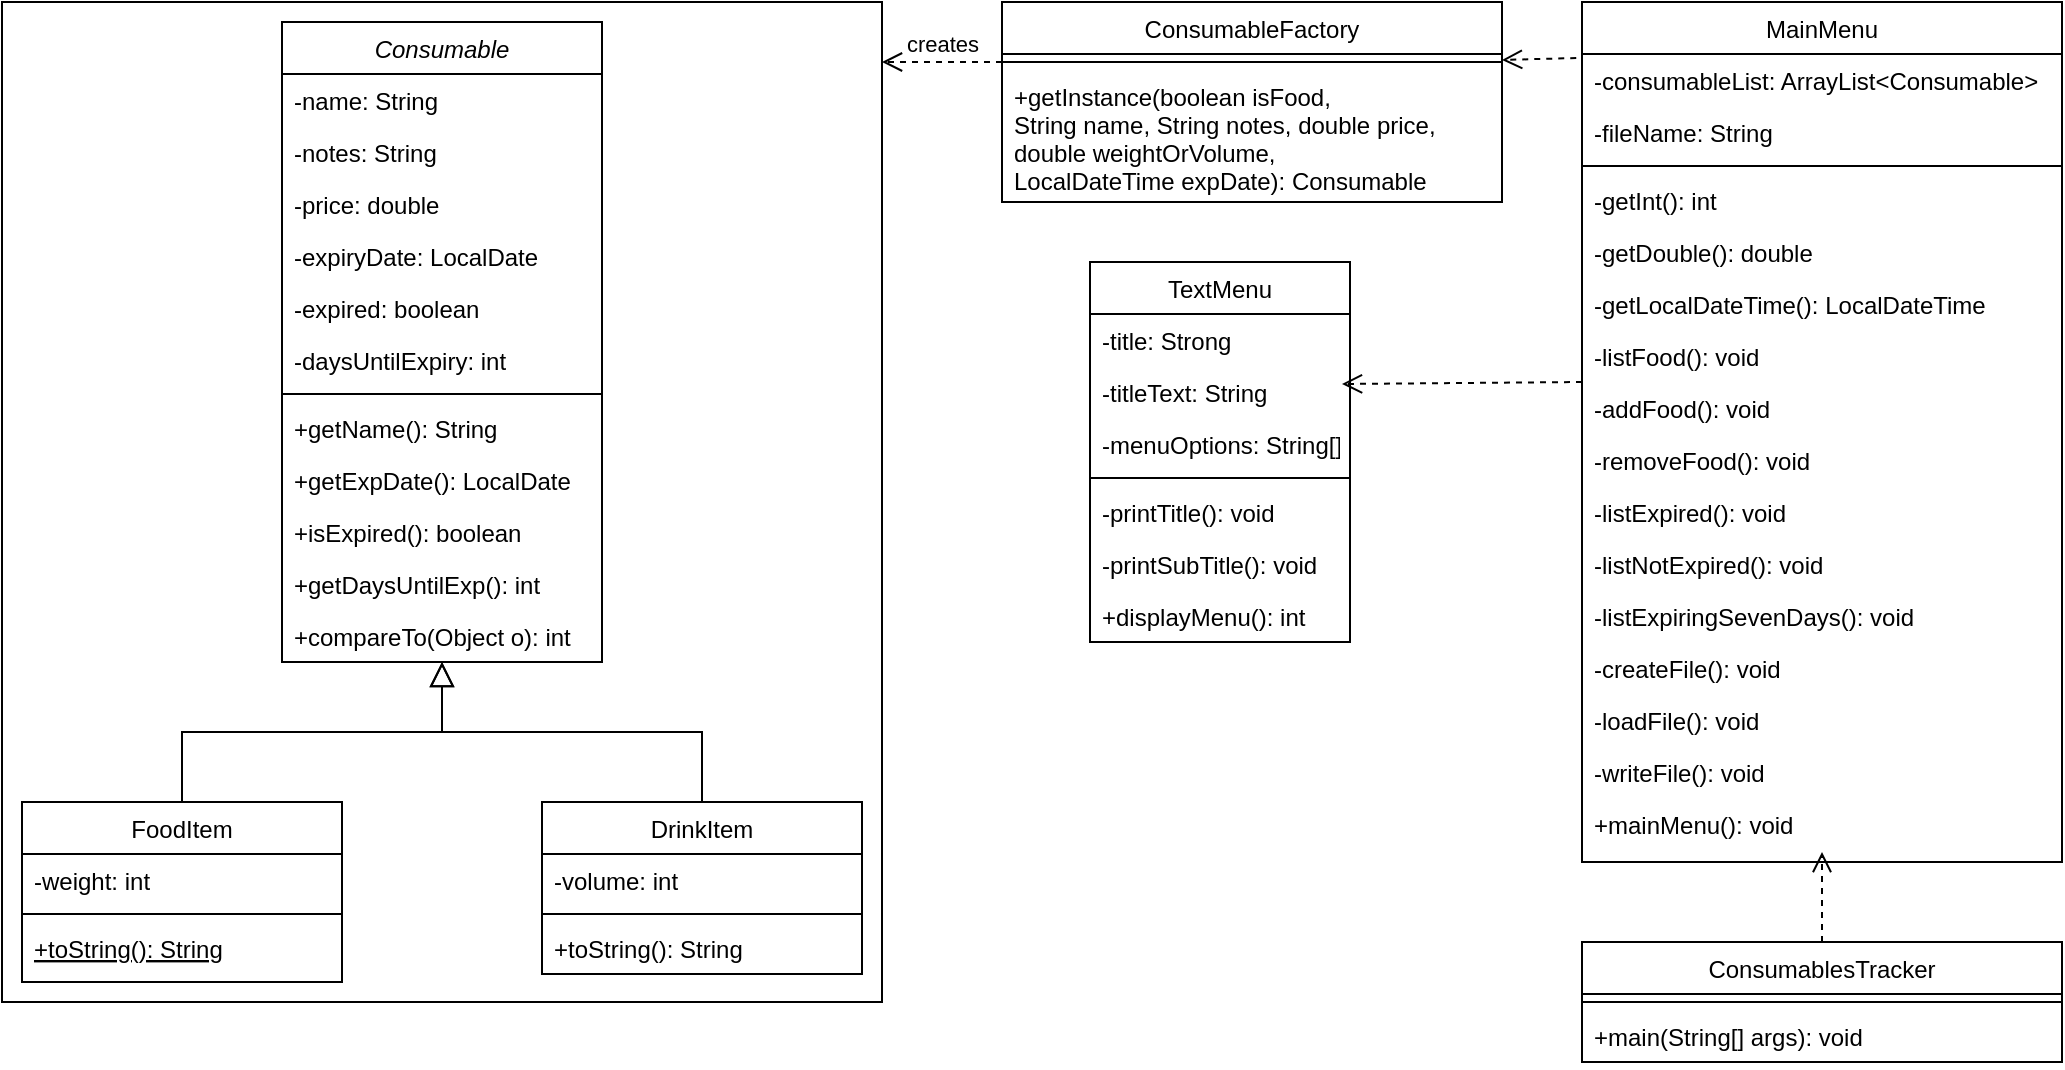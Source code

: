 <mxfile version="15.5.4" type="device"><diagram id="C5RBs43oDa-KdzZeNtuy" name="Page-1"><mxGraphModel dx="1422" dy="762" grid="1" gridSize="10" guides="1" tooltips="1" connect="1" arrows="1" fold="1" page="1" pageScale="1" pageWidth="827" pageHeight="1169" math="0" shadow="0"><root><mxCell id="WIyWlLk6GJQsqaUBKTNV-0"/><mxCell id="WIyWlLk6GJQsqaUBKTNV-1" parent="WIyWlLk6GJQsqaUBKTNV-0"/><mxCell id="E4BiFdSbwuB2MvGpBLsw-15" value="" style="rounded=0;whiteSpace=wrap;html=1;" parent="WIyWlLk6GJQsqaUBKTNV-1" vertex="1"><mxGeometry x="10" y="10" width="440" height="500" as="geometry"/></mxCell><mxCell id="zkfFHV4jXpPFQw0GAbJ--0" value="Consumable" style="swimlane;fontStyle=2;align=center;verticalAlign=top;childLayout=stackLayout;horizontal=1;startSize=26;horizontalStack=0;resizeParent=1;resizeLast=0;collapsible=1;marginBottom=0;rounded=0;shadow=0;strokeWidth=1;" parent="WIyWlLk6GJQsqaUBKTNV-1" vertex="1"><mxGeometry x="150" y="20" width="160" height="320" as="geometry"><mxRectangle x="220" y="120" width="160" height="26" as="alternateBounds"/></mxGeometry></mxCell><mxCell id="E4BiFdSbwuB2MvGpBLsw-1" value="-name: String" style="text;align=left;verticalAlign=top;spacingLeft=4;spacingRight=4;overflow=hidden;rotatable=0;points=[[0,0.5],[1,0.5]];portConstraint=eastwest;" parent="zkfFHV4jXpPFQw0GAbJ--0" vertex="1"><mxGeometry y="26" width="160" height="26" as="geometry"/></mxCell><mxCell id="E4BiFdSbwuB2MvGpBLsw-0" value="-notes: String" style="text;align=left;verticalAlign=top;spacingLeft=4;spacingRight=4;overflow=hidden;rotatable=0;points=[[0,0.5],[1,0.5]];portConstraint=eastwest;" parent="zkfFHV4jXpPFQw0GAbJ--0" vertex="1"><mxGeometry y="52" width="160" height="26" as="geometry"/></mxCell><mxCell id="zkfFHV4jXpPFQw0GAbJ--1" value="-price: double" style="text;align=left;verticalAlign=top;spacingLeft=4;spacingRight=4;overflow=hidden;rotatable=0;points=[[0,0.5],[1,0.5]];portConstraint=eastwest;" parent="zkfFHV4jXpPFQw0GAbJ--0" vertex="1"><mxGeometry y="78" width="160" height="26" as="geometry"/></mxCell><mxCell id="zkfFHV4jXpPFQw0GAbJ--2" value="-expiryDate: LocalDate" style="text;align=left;verticalAlign=top;spacingLeft=4;spacingRight=4;overflow=hidden;rotatable=0;points=[[0,0.5],[1,0.5]];portConstraint=eastwest;rounded=0;shadow=0;html=0;" parent="zkfFHV4jXpPFQw0GAbJ--0" vertex="1"><mxGeometry y="104" width="160" height="26" as="geometry"/></mxCell><mxCell id="zkfFHV4jXpPFQw0GAbJ--3" value="-expired: boolean" style="text;align=left;verticalAlign=top;spacingLeft=4;spacingRight=4;overflow=hidden;rotatable=0;points=[[0,0.5],[1,0.5]];portConstraint=eastwest;rounded=0;shadow=0;html=0;" parent="zkfFHV4jXpPFQw0GAbJ--0" vertex="1"><mxGeometry y="130" width="160" height="26" as="geometry"/></mxCell><mxCell id="E4BiFdSbwuB2MvGpBLsw-2" value="-daysUntilExpiry: int" style="text;align=left;verticalAlign=top;spacingLeft=4;spacingRight=4;overflow=hidden;rotatable=0;points=[[0,0.5],[1,0.5]];portConstraint=eastwest;rounded=0;shadow=0;html=0;" parent="zkfFHV4jXpPFQw0GAbJ--0" vertex="1"><mxGeometry y="156" width="160" height="26" as="geometry"/></mxCell><mxCell id="zkfFHV4jXpPFQw0GAbJ--4" value="" style="line;html=1;strokeWidth=1;align=left;verticalAlign=middle;spacingTop=-1;spacingLeft=3;spacingRight=3;rotatable=0;labelPosition=right;points=[];portConstraint=eastwest;" parent="zkfFHV4jXpPFQw0GAbJ--0" vertex="1"><mxGeometry y="182" width="160" height="8" as="geometry"/></mxCell><mxCell id="zkfFHV4jXpPFQw0GAbJ--5" value="+getName(): String" style="text;align=left;verticalAlign=top;spacingLeft=4;spacingRight=4;overflow=hidden;rotatable=0;points=[[0,0.5],[1,0.5]];portConstraint=eastwest;" parent="zkfFHV4jXpPFQw0GAbJ--0" vertex="1"><mxGeometry y="190" width="160" height="26" as="geometry"/></mxCell><mxCell id="E4BiFdSbwuB2MvGpBLsw-5" value="+getExpDate(): LocalDate" style="text;align=left;verticalAlign=top;spacingLeft=4;spacingRight=4;overflow=hidden;rotatable=0;points=[[0,0.5],[1,0.5]];portConstraint=eastwest;" parent="zkfFHV4jXpPFQw0GAbJ--0" vertex="1"><mxGeometry y="216" width="160" height="26" as="geometry"/></mxCell><mxCell id="E4BiFdSbwuB2MvGpBLsw-6" value="+isExpired(): boolean" style="text;align=left;verticalAlign=top;spacingLeft=4;spacingRight=4;overflow=hidden;rotatable=0;points=[[0,0.5],[1,0.5]];portConstraint=eastwest;" parent="zkfFHV4jXpPFQw0GAbJ--0" vertex="1"><mxGeometry y="242" width="160" height="26" as="geometry"/></mxCell><mxCell id="E4BiFdSbwuB2MvGpBLsw-7" value="+getDaysUntilExp(): int" style="text;align=left;verticalAlign=top;spacingLeft=4;spacingRight=4;overflow=hidden;rotatable=0;points=[[0,0.5],[1,0.5]];portConstraint=eastwest;" parent="zkfFHV4jXpPFQw0GAbJ--0" vertex="1"><mxGeometry y="268" width="160" height="26" as="geometry"/></mxCell><mxCell id="IgpI6JikeYY1Sd0B-Sw1-7" value="+compareTo(Object o): int" style="text;align=left;verticalAlign=top;spacingLeft=4;spacingRight=4;overflow=hidden;rotatable=0;points=[[0,0.5],[1,0.5]];portConstraint=eastwest;" vertex="1" parent="zkfFHV4jXpPFQw0GAbJ--0"><mxGeometry y="294" width="160" height="26" as="geometry"/></mxCell><mxCell id="zkfFHV4jXpPFQw0GAbJ--6" value="FoodItem" style="swimlane;fontStyle=0;align=center;verticalAlign=top;childLayout=stackLayout;horizontal=1;startSize=26;horizontalStack=0;resizeParent=1;resizeLast=0;collapsible=1;marginBottom=0;rounded=0;shadow=0;strokeWidth=1;" parent="WIyWlLk6GJQsqaUBKTNV-1" vertex="1"><mxGeometry x="20" y="410" width="160" height="90" as="geometry"><mxRectangle x="130" y="380" width="160" height="26" as="alternateBounds"/></mxGeometry></mxCell><mxCell id="zkfFHV4jXpPFQw0GAbJ--7" value="-weight: int" style="text;align=left;verticalAlign=top;spacingLeft=4;spacingRight=4;overflow=hidden;rotatable=0;points=[[0,0.5],[1,0.5]];portConstraint=eastwest;" parent="zkfFHV4jXpPFQw0GAbJ--6" vertex="1"><mxGeometry y="26" width="160" height="26" as="geometry"/></mxCell><mxCell id="zkfFHV4jXpPFQw0GAbJ--9" value="" style="line;html=1;strokeWidth=1;align=left;verticalAlign=middle;spacingTop=-1;spacingLeft=3;spacingRight=3;rotatable=0;labelPosition=right;points=[];portConstraint=eastwest;" parent="zkfFHV4jXpPFQw0GAbJ--6" vertex="1"><mxGeometry y="52" width="160" height="8" as="geometry"/></mxCell><mxCell id="zkfFHV4jXpPFQw0GAbJ--10" value="+toString(): String" style="text;align=left;verticalAlign=top;spacingLeft=4;spacingRight=4;overflow=hidden;rotatable=0;points=[[0,0.5],[1,0.5]];portConstraint=eastwest;fontStyle=4" parent="zkfFHV4jXpPFQw0GAbJ--6" vertex="1"><mxGeometry y="60" width="160" height="26" as="geometry"/></mxCell><mxCell id="zkfFHV4jXpPFQw0GAbJ--12" value="" style="endArrow=block;endSize=10;endFill=0;shadow=0;strokeWidth=1;rounded=0;edgeStyle=elbowEdgeStyle;elbow=vertical;" parent="WIyWlLk6GJQsqaUBKTNV-1" source="zkfFHV4jXpPFQw0GAbJ--6" target="zkfFHV4jXpPFQw0GAbJ--0" edge="1"><mxGeometry width="160" relative="1" as="geometry"><mxPoint x="130" y="123" as="sourcePoint"/><mxPoint x="130" y="123" as="targetPoint"/></mxGeometry></mxCell><mxCell id="zkfFHV4jXpPFQw0GAbJ--13" value="DrinkItem" style="swimlane;fontStyle=0;align=center;verticalAlign=top;childLayout=stackLayout;horizontal=1;startSize=26;horizontalStack=0;resizeParent=1;resizeLast=0;collapsible=1;marginBottom=0;rounded=0;shadow=0;strokeWidth=1;" parent="WIyWlLk6GJQsqaUBKTNV-1" vertex="1"><mxGeometry x="280" y="410" width="160" height="86" as="geometry"><mxRectangle x="340" y="380" width="170" height="26" as="alternateBounds"/></mxGeometry></mxCell><mxCell id="zkfFHV4jXpPFQw0GAbJ--14" value="-volume: int" style="text;align=left;verticalAlign=top;spacingLeft=4;spacingRight=4;overflow=hidden;rotatable=0;points=[[0,0.5],[1,0.5]];portConstraint=eastwest;" parent="zkfFHV4jXpPFQw0GAbJ--13" vertex="1"><mxGeometry y="26" width="160" height="26" as="geometry"/></mxCell><mxCell id="zkfFHV4jXpPFQw0GAbJ--15" value="" style="line;html=1;strokeWidth=1;align=left;verticalAlign=middle;spacingTop=-1;spacingLeft=3;spacingRight=3;rotatable=0;labelPosition=right;points=[];portConstraint=eastwest;" parent="zkfFHV4jXpPFQw0GAbJ--13" vertex="1"><mxGeometry y="52" width="160" height="8" as="geometry"/></mxCell><mxCell id="E4BiFdSbwuB2MvGpBLsw-9" value="+toString(): String" style="text;align=left;verticalAlign=top;spacingLeft=4;spacingRight=4;overflow=hidden;rotatable=0;points=[[0,0.5],[1,0.5]];portConstraint=eastwest;" parent="zkfFHV4jXpPFQw0GAbJ--13" vertex="1"><mxGeometry y="60" width="160" height="26" as="geometry"/></mxCell><mxCell id="zkfFHV4jXpPFQw0GAbJ--16" value="" style="endArrow=block;endSize=10;endFill=0;shadow=0;strokeWidth=1;rounded=0;edgeStyle=elbowEdgeStyle;elbow=vertical;" parent="WIyWlLk6GJQsqaUBKTNV-1" source="zkfFHV4jXpPFQw0GAbJ--13" target="zkfFHV4jXpPFQw0GAbJ--0" edge="1"><mxGeometry width="160" relative="1" as="geometry"><mxPoint x="140" y="293" as="sourcePoint"/><mxPoint x="240" y="191" as="targetPoint"/></mxGeometry></mxCell><mxCell id="zkfFHV4jXpPFQw0GAbJ--17" value="TextMenu" style="swimlane;fontStyle=0;align=center;verticalAlign=top;childLayout=stackLayout;horizontal=1;startSize=26;horizontalStack=0;resizeParent=1;resizeLast=0;collapsible=1;marginBottom=0;rounded=0;shadow=0;strokeWidth=1;" parent="WIyWlLk6GJQsqaUBKTNV-1" vertex="1"><mxGeometry x="554" y="140" width="130" height="190" as="geometry"><mxRectangle x="550" y="140" width="160" height="26" as="alternateBounds"/></mxGeometry></mxCell><mxCell id="zkfFHV4jXpPFQw0GAbJ--19" value="-title: Strong" style="text;align=left;verticalAlign=top;spacingLeft=4;spacingRight=4;overflow=hidden;rotatable=0;points=[[0,0.5],[1,0.5]];portConstraint=eastwest;rounded=0;shadow=0;html=0;" parent="zkfFHV4jXpPFQw0GAbJ--17" vertex="1"><mxGeometry y="26" width="130" height="26" as="geometry"/></mxCell><mxCell id="zkfFHV4jXpPFQw0GAbJ--18" value="-titleText: String" style="text;align=left;verticalAlign=top;spacingLeft=4;spacingRight=4;overflow=hidden;rotatable=0;points=[[0,0.5],[1,0.5]];portConstraint=eastwest;" parent="zkfFHV4jXpPFQw0GAbJ--17" vertex="1"><mxGeometry y="52" width="130" height="26" as="geometry"/></mxCell><mxCell id="IgpI6JikeYY1Sd0B-Sw1-14" value="-menuOptions: String[]" style="text;align=left;verticalAlign=top;spacingLeft=4;spacingRight=4;overflow=hidden;rotatable=0;points=[[0,0.5],[1,0.5]];portConstraint=eastwest;rounded=0;shadow=0;html=0;" vertex="1" parent="zkfFHV4jXpPFQw0GAbJ--17"><mxGeometry y="78" width="130" height="26" as="geometry"/></mxCell><mxCell id="zkfFHV4jXpPFQw0GAbJ--23" value="" style="line;html=1;strokeWidth=1;align=left;verticalAlign=middle;spacingTop=-1;spacingLeft=3;spacingRight=3;rotatable=0;labelPosition=right;points=[];portConstraint=eastwest;" parent="zkfFHV4jXpPFQw0GAbJ--17" vertex="1"><mxGeometry y="104" width="130" height="8" as="geometry"/></mxCell><mxCell id="zkfFHV4jXpPFQw0GAbJ--24" value="-printTitle(): void" style="text;align=left;verticalAlign=top;spacingLeft=4;spacingRight=4;overflow=hidden;rotatable=0;points=[[0,0.5],[1,0.5]];portConstraint=eastwest;" parent="zkfFHV4jXpPFQw0GAbJ--17" vertex="1"><mxGeometry y="112" width="130" height="26" as="geometry"/></mxCell><mxCell id="IgpI6JikeYY1Sd0B-Sw1-16" value="-printSubTitle(): void" style="text;align=left;verticalAlign=top;spacingLeft=4;spacingRight=4;overflow=hidden;rotatable=0;points=[[0,0.5],[1,0.5]];portConstraint=eastwest;" vertex="1" parent="zkfFHV4jXpPFQw0GAbJ--17"><mxGeometry y="138" width="130" height="26" as="geometry"/></mxCell><mxCell id="zkfFHV4jXpPFQw0GAbJ--25" value="+displayMenu(): int" style="text;align=left;verticalAlign=top;spacingLeft=4;spacingRight=4;overflow=hidden;rotatable=0;points=[[0,0.5],[1,0.5]];portConstraint=eastwest;" parent="zkfFHV4jXpPFQw0GAbJ--17" vertex="1"><mxGeometry y="164" width="130" height="26" as="geometry"/></mxCell><mxCell id="E4BiFdSbwuB2MvGpBLsw-11" value="ConsumableFactory" style="swimlane;fontStyle=0;align=center;verticalAlign=top;childLayout=stackLayout;horizontal=1;startSize=26;horizontalStack=0;resizeParent=1;resizeLast=0;collapsible=1;marginBottom=0;rounded=0;shadow=0;strokeWidth=1;" parent="WIyWlLk6GJQsqaUBKTNV-1" vertex="1"><mxGeometry x="510" y="10" width="250" height="100" as="geometry"><mxRectangle x="340" y="380" width="170" height="26" as="alternateBounds"/></mxGeometry></mxCell><mxCell id="E4BiFdSbwuB2MvGpBLsw-13" value="" style="line;html=1;strokeWidth=1;align=left;verticalAlign=middle;spacingTop=-1;spacingLeft=3;spacingRight=3;rotatable=0;labelPosition=right;points=[];portConstraint=eastwest;" parent="E4BiFdSbwuB2MvGpBLsw-11" vertex="1"><mxGeometry y="26" width="250" height="8" as="geometry"/></mxCell><mxCell id="E4BiFdSbwuB2MvGpBLsw-14" value="+getInstance(boolean isFood,&#10;String name, String notes, double price, &#10;double weightOrVolume,&#10;LocalDateTime expDate): Consumable" style="text;align=left;verticalAlign=top;spacingLeft=4;spacingRight=4;overflow=hidden;rotatable=0;points=[[0,0.5],[1,0.5]];portConstraint=eastwest;" parent="E4BiFdSbwuB2MvGpBLsw-11" vertex="1"><mxGeometry y="34" width="250" height="66" as="geometry"/></mxCell><mxCell id="E4BiFdSbwuB2MvGpBLsw-23" value="creates" style="html=1;verticalAlign=bottom;endArrow=open;dashed=1;endSize=8;rounded=0;exitX=0;exitY=0.5;exitDx=0;exitDy=0;exitPerimeter=0;" parent="WIyWlLk6GJQsqaUBKTNV-1" source="E4BiFdSbwuB2MvGpBLsw-13" edge="1"><mxGeometry relative="1" as="geometry"><mxPoint x="324" y="560" as="sourcePoint"/><mxPoint x="450" y="40" as="targetPoint"/></mxGeometry></mxCell><mxCell id="E4BiFdSbwuB2MvGpBLsw-24" value="MainMenu" style="swimlane;fontStyle=0;align=center;verticalAlign=top;childLayout=stackLayout;horizontal=1;startSize=26;horizontalStack=0;resizeParent=1;resizeLast=0;collapsible=1;marginBottom=0;rounded=0;shadow=0;strokeWidth=1;" parent="WIyWlLk6GJQsqaUBKTNV-1" vertex="1"><mxGeometry x="800" y="10" width="240" height="430" as="geometry"><mxRectangle x="550" y="140" width="160" height="26" as="alternateBounds"/></mxGeometry></mxCell><mxCell id="E4BiFdSbwuB2MvGpBLsw-26" value="-consumableList: ArrayList&lt;Consumable&gt;" style="text;align=left;verticalAlign=top;spacingLeft=4;spacingRight=4;overflow=hidden;rotatable=0;points=[[0,0.5],[1,0.5]];portConstraint=eastwest;rounded=0;shadow=0;html=0;" parent="E4BiFdSbwuB2MvGpBLsw-24" vertex="1"><mxGeometry y="26" width="240" height="26" as="geometry"/></mxCell><mxCell id="IgpI6JikeYY1Sd0B-Sw1-2" value="-fileName: String" style="text;align=left;verticalAlign=top;spacingLeft=4;spacingRight=4;overflow=hidden;rotatable=0;points=[[0,0.5],[1,0.5]];portConstraint=eastwest;rounded=0;shadow=0;html=0;" vertex="1" parent="E4BiFdSbwuB2MvGpBLsw-24"><mxGeometry y="52" width="240" height="26" as="geometry"/></mxCell><mxCell id="E4BiFdSbwuB2MvGpBLsw-27" value="" style="line;html=1;strokeWidth=1;align=left;verticalAlign=middle;spacingTop=-1;spacingLeft=3;spacingRight=3;rotatable=0;labelPosition=right;points=[];portConstraint=eastwest;" parent="E4BiFdSbwuB2MvGpBLsw-24" vertex="1"><mxGeometry y="78" width="240" height="8" as="geometry"/></mxCell><mxCell id="E4BiFdSbwuB2MvGpBLsw-28" value="-getInt(): int" style="text;align=left;verticalAlign=top;spacingLeft=4;spacingRight=4;overflow=hidden;rotatable=0;points=[[0,0.5],[1,0.5]];portConstraint=eastwest;" parent="E4BiFdSbwuB2MvGpBLsw-24" vertex="1"><mxGeometry y="86" width="240" height="26" as="geometry"/></mxCell><mxCell id="E4BiFdSbwuB2MvGpBLsw-29" value="-getDouble(): double" style="text;align=left;verticalAlign=top;spacingLeft=4;spacingRight=4;overflow=hidden;rotatable=0;points=[[0,0.5],[1,0.5]];portConstraint=eastwest;" parent="E4BiFdSbwuB2MvGpBLsw-24" vertex="1"><mxGeometry y="112" width="240" height="26" as="geometry"/></mxCell><mxCell id="IgpI6JikeYY1Sd0B-Sw1-17" value="-getLocalDateTime(): LocalDateTime" style="text;align=left;verticalAlign=top;spacingLeft=4;spacingRight=4;overflow=hidden;rotatable=0;points=[[0,0.5],[1,0.5]];portConstraint=eastwest;" vertex="1" parent="E4BiFdSbwuB2MvGpBLsw-24"><mxGeometry y="138" width="240" height="26" as="geometry"/></mxCell><mxCell id="E4BiFdSbwuB2MvGpBLsw-30" value="-listFood(): void" style="text;align=left;verticalAlign=top;spacingLeft=4;spacingRight=4;overflow=hidden;rotatable=0;points=[[0,0.5],[1,0.5]];portConstraint=eastwest;" parent="E4BiFdSbwuB2MvGpBLsw-24" vertex="1"><mxGeometry y="164" width="240" height="26" as="geometry"/></mxCell><mxCell id="E4BiFdSbwuB2MvGpBLsw-31" value="-addFood(): void" style="text;align=left;verticalAlign=top;spacingLeft=4;spacingRight=4;overflow=hidden;rotatable=0;points=[[0,0.5],[1,0.5]];portConstraint=eastwest;" parent="E4BiFdSbwuB2MvGpBLsw-24" vertex="1"><mxGeometry y="190" width="240" height="26" as="geometry"/></mxCell><mxCell id="E4BiFdSbwuB2MvGpBLsw-32" value="-removeFood(): void" style="text;align=left;verticalAlign=top;spacingLeft=4;spacingRight=4;overflow=hidden;rotatable=0;points=[[0,0.5],[1,0.5]];portConstraint=eastwest;" parent="E4BiFdSbwuB2MvGpBLsw-24" vertex="1"><mxGeometry y="216" width="240" height="26" as="geometry"/></mxCell><mxCell id="E4BiFdSbwuB2MvGpBLsw-33" value="-listExpired(): void" style="text;align=left;verticalAlign=top;spacingLeft=4;spacingRight=4;overflow=hidden;rotatable=0;points=[[0,0.5],[1,0.5]];portConstraint=eastwest;" parent="E4BiFdSbwuB2MvGpBLsw-24" vertex="1"><mxGeometry y="242" width="240" height="26" as="geometry"/></mxCell><mxCell id="E4BiFdSbwuB2MvGpBLsw-34" value="-listNotExpired(): void" style="text;align=left;verticalAlign=top;spacingLeft=4;spacingRight=4;overflow=hidden;rotatable=0;points=[[0,0.5],[1,0.5]];portConstraint=eastwest;" parent="E4BiFdSbwuB2MvGpBLsw-24" vertex="1"><mxGeometry y="268" width="240" height="26" as="geometry"/></mxCell><mxCell id="E4BiFdSbwuB2MvGpBLsw-35" value="-listExpiringSevenDays(): void" style="text;align=left;verticalAlign=top;spacingLeft=4;spacingRight=4;overflow=hidden;rotatable=0;points=[[0,0.5],[1,0.5]];portConstraint=eastwest;" parent="E4BiFdSbwuB2MvGpBLsw-24" vertex="1"><mxGeometry y="294" width="240" height="26" as="geometry"/></mxCell><mxCell id="E4BiFdSbwuB2MvGpBLsw-38" value="-createFile(): void" style="text;align=left;verticalAlign=top;spacingLeft=4;spacingRight=4;overflow=hidden;rotatable=0;points=[[0,0.5],[1,0.5]];portConstraint=eastwest;" parent="E4BiFdSbwuB2MvGpBLsw-24" vertex="1"><mxGeometry y="320" width="240" height="26" as="geometry"/></mxCell><mxCell id="IgpI6JikeYY1Sd0B-Sw1-3" value="-loadFile(): void" style="text;align=left;verticalAlign=top;spacingLeft=4;spacingRight=4;overflow=hidden;rotatable=0;points=[[0,0.5],[1,0.5]];portConstraint=eastwest;" vertex="1" parent="E4BiFdSbwuB2MvGpBLsw-24"><mxGeometry y="346" width="240" height="26" as="geometry"/></mxCell><mxCell id="IgpI6JikeYY1Sd0B-Sw1-4" value="-writeFile(): void" style="text;align=left;verticalAlign=top;spacingLeft=4;spacingRight=4;overflow=hidden;rotatable=0;points=[[0,0.5],[1,0.5]];portConstraint=eastwest;" vertex="1" parent="E4BiFdSbwuB2MvGpBLsw-24"><mxGeometry y="372" width="240" height="26" as="geometry"/></mxCell><mxCell id="IgpI6JikeYY1Sd0B-Sw1-5" value="+mainMenu(): void" style="text;align=left;verticalAlign=top;spacingLeft=4;spacingRight=4;overflow=hidden;rotatable=0;points=[[0,0.5],[1,0.5]];portConstraint=eastwest;" vertex="1" parent="E4BiFdSbwuB2MvGpBLsw-24"><mxGeometry y="398" width="240" height="26" as="geometry"/></mxCell><mxCell id="E4BiFdSbwuB2MvGpBLsw-40" value="ConsumablesTracker" style="swimlane;fontStyle=0;align=center;verticalAlign=top;childLayout=stackLayout;horizontal=1;startSize=26;horizontalStack=0;resizeParent=1;resizeLast=0;collapsible=1;marginBottom=0;rounded=0;shadow=0;strokeWidth=1;" parent="WIyWlLk6GJQsqaUBKTNV-1" vertex="1"><mxGeometry x="800" y="480" width="240" height="60" as="geometry"><mxRectangle x="550" y="140" width="160" height="26" as="alternateBounds"/></mxGeometry></mxCell><mxCell id="E4BiFdSbwuB2MvGpBLsw-43" value="" style="line;html=1;strokeWidth=1;align=left;verticalAlign=middle;spacingTop=-1;spacingLeft=3;spacingRight=3;rotatable=0;labelPosition=right;points=[];portConstraint=eastwest;" parent="E4BiFdSbwuB2MvGpBLsw-40" vertex="1"><mxGeometry y="26" width="240" height="8" as="geometry"/></mxCell><mxCell id="E4BiFdSbwuB2MvGpBLsw-47" value="+main(String[] args): void" style="text;align=left;verticalAlign=top;spacingLeft=4;spacingRight=4;overflow=hidden;rotatable=0;points=[[0,0.5],[1,0.5]];portConstraint=eastwest;" parent="E4BiFdSbwuB2MvGpBLsw-40" vertex="1"><mxGeometry y="34" width="240" height="26" as="geometry"/></mxCell><mxCell id="E4BiFdSbwuB2MvGpBLsw-49" value="" style="html=1;verticalAlign=bottom;endArrow=open;dashed=1;endSize=8;rounded=0;exitX=0;exitY=0;exitDx=0;exitDy=0;exitPerimeter=0;" parent="WIyWlLk6GJQsqaUBKTNV-1" source="E4BiFdSbwuB2MvGpBLsw-31" edge="1"><mxGeometry relative="1" as="geometry"><mxPoint x="790" y="201" as="sourcePoint"/><mxPoint x="680" y="201" as="targetPoint"/></mxGeometry></mxCell><mxCell id="E4BiFdSbwuB2MvGpBLsw-50" value="" style="html=1;verticalAlign=bottom;endArrow=open;dashed=1;endSize=8;rounded=0;entryX=0.5;entryY=1.038;entryDx=0;entryDy=0;entryPerimeter=0;exitX=0.5;exitY=0;exitDx=0;exitDy=0;" parent="WIyWlLk6GJQsqaUBKTNV-1" source="E4BiFdSbwuB2MvGpBLsw-40" target="IgpI6JikeYY1Sd0B-Sw1-5" edge="1"><mxGeometry relative="1" as="geometry"><mxPoint x="920" y="490" as="sourcePoint"/><mxPoint x="790" y="710" as="targetPoint"/></mxGeometry></mxCell><mxCell id="IgpI6JikeYY1Sd0B-Sw1-0" value="" style="html=1;verticalAlign=bottom;endArrow=open;dashed=1;endSize=8;rounded=0;exitX=-0.012;exitY=0.077;exitDx=0;exitDy=0;exitPerimeter=0;entryX=1;entryY=-0.076;entryDx=0;entryDy=0;entryPerimeter=0;" edge="1" parent="WIyWlLk6GJQsqaUBKTNV-1" source="E4BiFdSbwuB2MvGpBLsw-26" target="E4BiFdSbwuB2MvGpBLsw-14"><mxGeometry relative="1" as="geometry"><mxPoint x="630" y="290" as="sourcePoint"/><mxPoint x="770" y="260" as="targetPoint"/></mxGeometry></mxCell></root></mxGraphModel></diagram></mxfile>